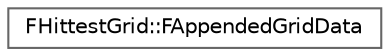 digraph "Graphical Class Hierarchy"
{
 // INTERACTIVE_SVG=YES
 // LATEX_PDF_SIZE
  bgcolor="transparent";
  edge [fontname=Helvetica,fontsize=10,labelfontname=Helvetica,labelfontsize=10];
  node [fontname=Helvetica,fontsize=10,shape=box,height=0.2,width=0.4];
  rankdir="LR";
  Node0 [id="Node000000",label="FHittestGrid::FAppendedGridData",height=0.2,width=0.4,color="grey40", fillcolor="white", style="filled",URL="$dc/d2a/structFHittestGrid_1_1FAppendedGridData.html",tooltip=" "];
}
